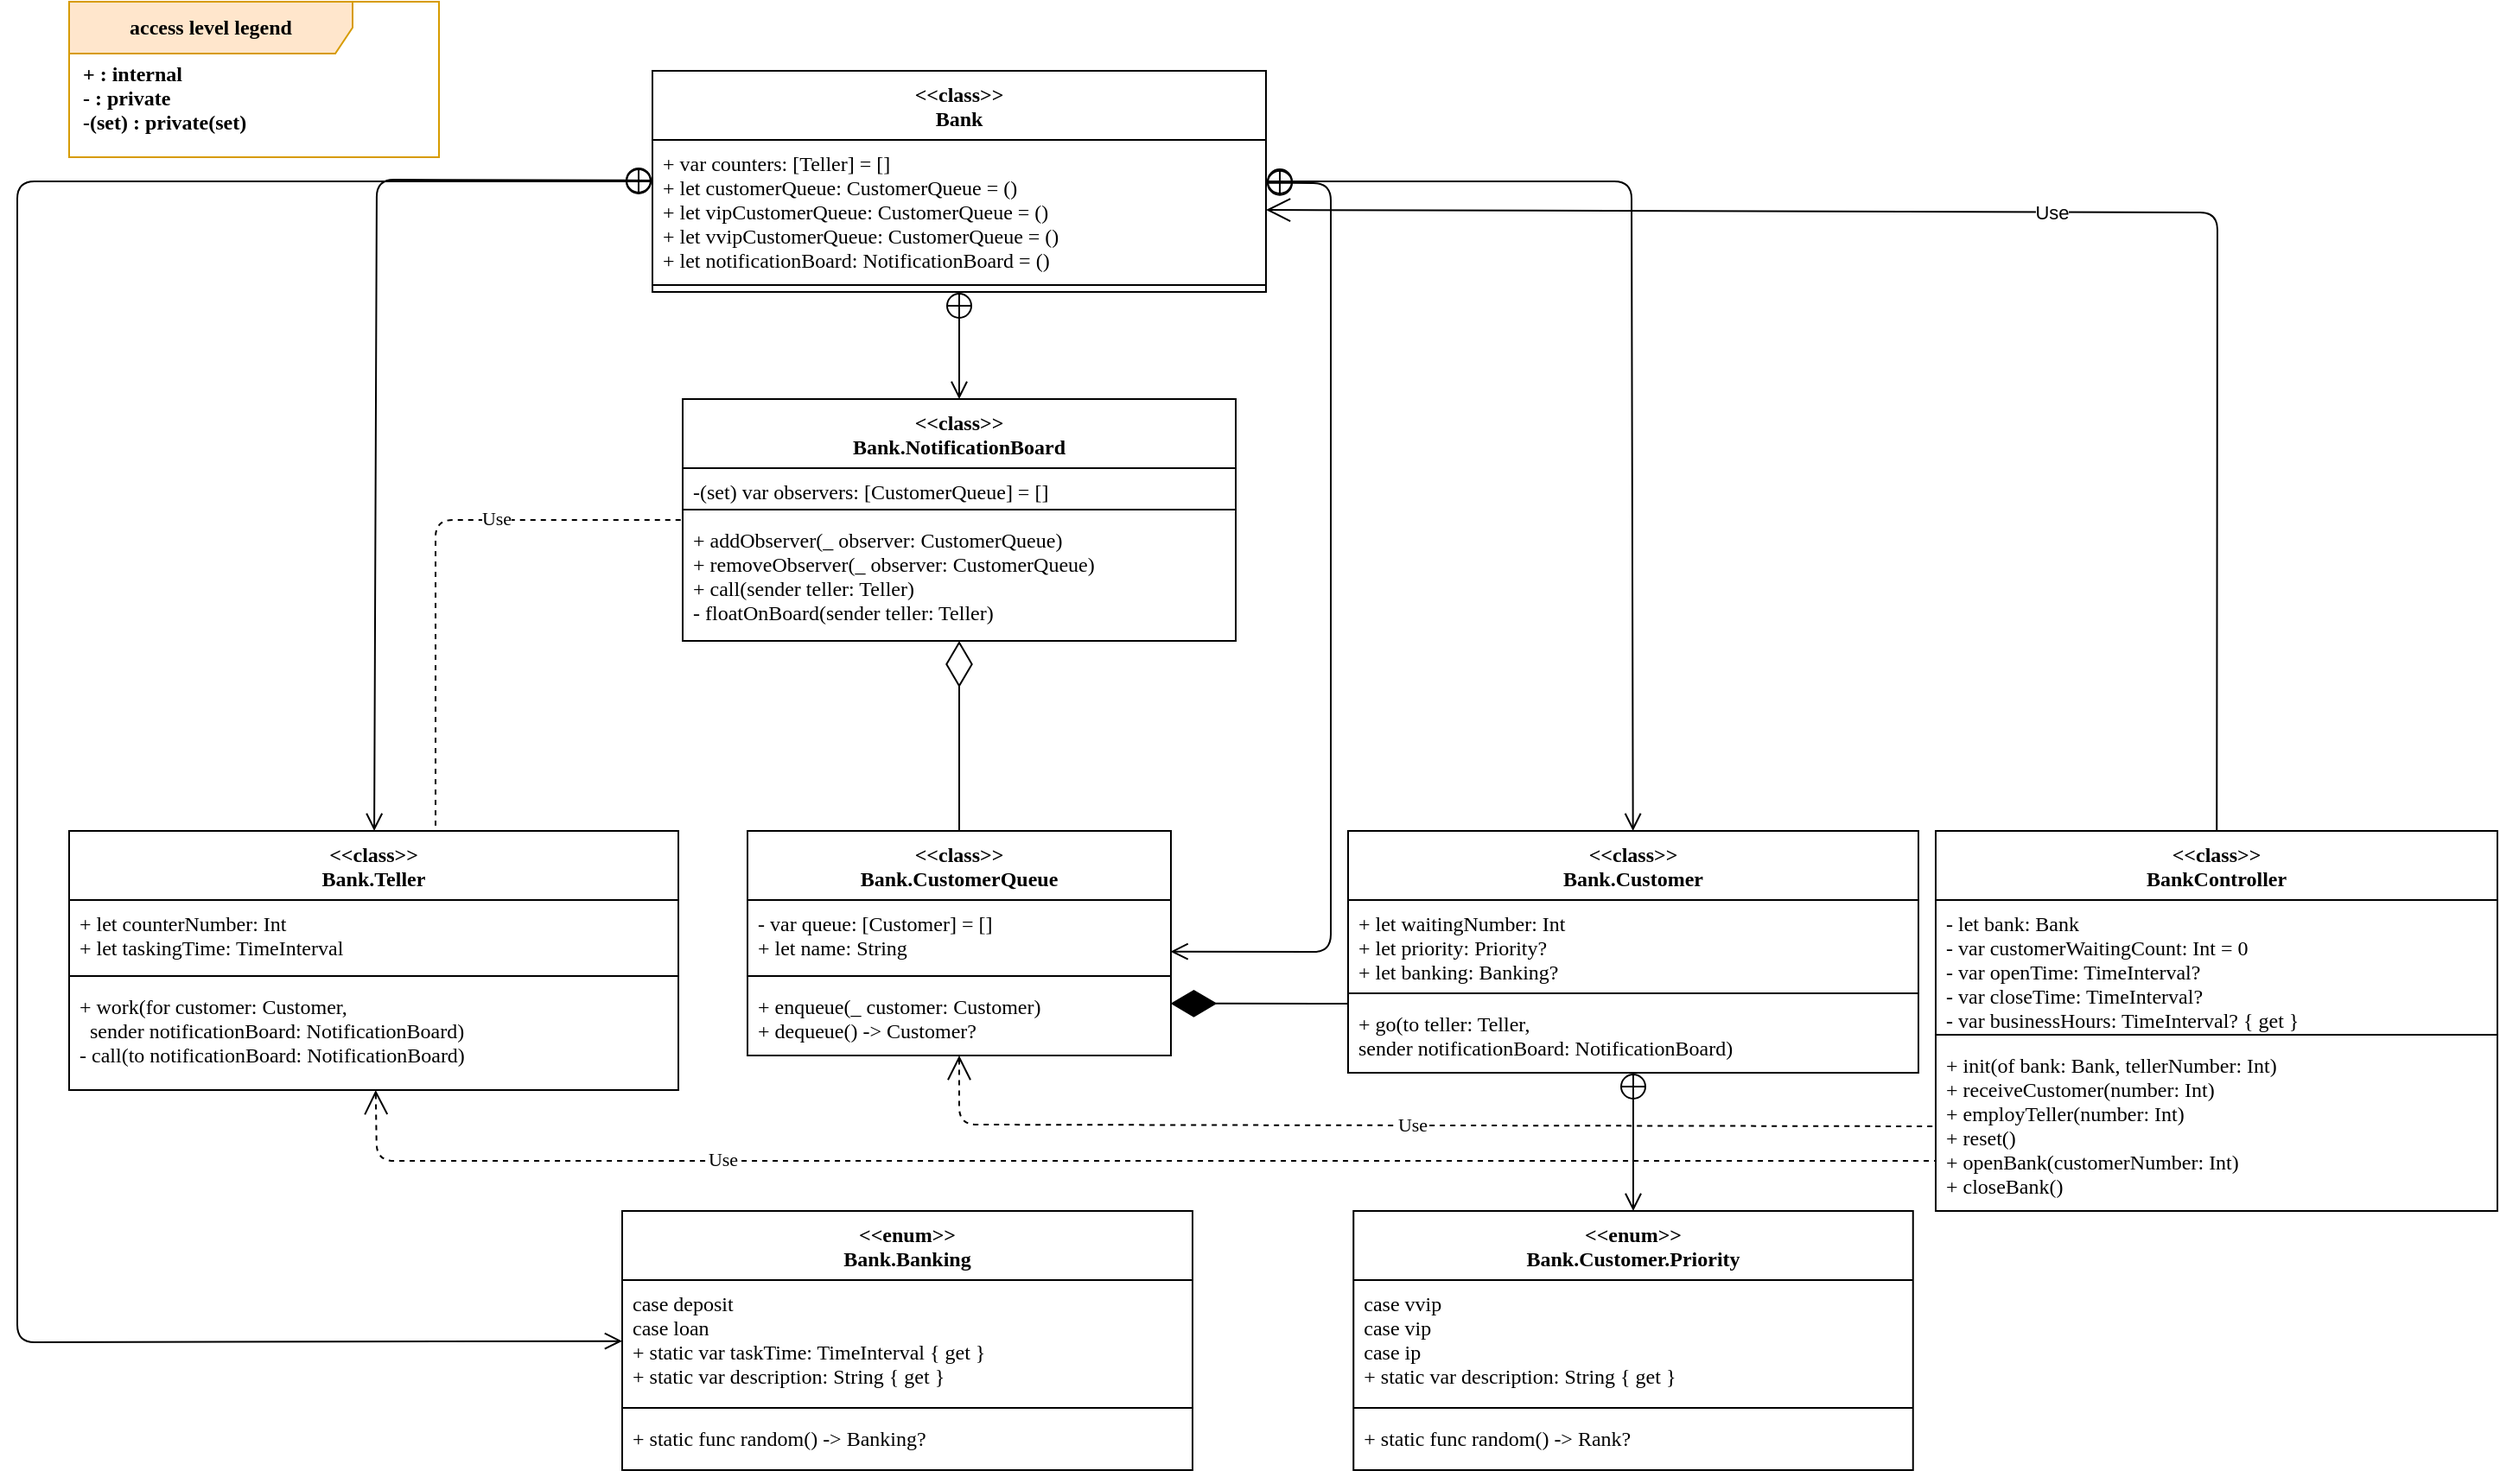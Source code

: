 <mxfile version="14.5.1" type="device" pages="3"><diagram id="3TfMH3usiZI9vkztyWkV" name="type class diagram"><mxGraphModel dx="851" dy="801" grid="1" gridSize="10" guides="1" tooltips="1" connect="1" arrows="1" fold="1" page="1" pageScale="1" pageWidth="827" pageHeight="1169" math="0" shadow="0"><root><mxCell id="0"/><mxCell id="1" parent="0"/><mxCell id="OmRTu0MvpoHDf4Z_9Qf5-10" value="Use" style="startArrow=open;startSize=12;endArrow=close;dashed=1;html=1;fontFamily=Roboto Mono;fontSource=https%3A%2F%2Ffonts.googleapis.com%2Fcss%3Ffamily%3DRoboto%2BMono;entryX=0;entryY=0.5;entryDx=0;entryDy=0;" parent="1" source="p-yTH29wIPSxUJpTHsv2-10" target="p-yTH29wIPSxUJpTHsv2-27" edge="1"><mxGeometry width="160" relative="1" as="geometry"><mxPoint x="1000" y="860" as="sourcePoint"/><mxPoint x="1260" y="790" as="targetPoint"/><Array as="points"><mxPoint x="735" y="790"/></Array></mxGeometry></mxCell><mxCell id="p-yTH29wIPSxUJpTHsv2-1" value="&lt;&lt;class&gt;&gt;&#10;Bank" style="swimlane;fontStyle=1;align=center;verticalAlign=top;childLayout=stackLayout;horizontal=1;startSize=40;horizontalStack=0;resizeParent=1;resizeParentMax=0;resizeLast=0;collapsible=1;marginBottom=0;fontFamily=Roboto Mono;fontSource=https%3A%2F%2Ffonts.googleapis.com%2Fcss%3Ffamily%3DRoboto%2BMono;" parent="1" vertex="1"><mxGeometry x="557.5" y="180" width="355" height="128" as="geometry"/></mxCell><mxCell id="p-yTH29wIPSxUJpTHsv2-2" value="+ var counters: [Teller] = []&#10;+ let customerQueue: CustomerQueue = ()&#10;+ let vipCustomerQueue: CustomerQueue = ()&#10;+ let vvipCustomerQueue: CustomerQueue = ()&#10;+ let notificationBoard: NotificationBoard = ()&#10;" style="text;strokeColor=none;fillColor=none;align=left;verticalAlign=top;spacingLeft=4;spacingRight=4;overflow=hidden;rotatable=0;points=[[0,0.5],[1,0.5]];portConstraint=eastwest;fontFamily=Roboto Mono;fontSource=https%3A%2F%2Ffonts.googleapis.com%2Fcss%3Ffamily%3DRoboto%2BMono;" parent="p-yTH29wIPSxUJpTHsv2-1" vertex="1"><mxGeometry y="40" width="355" height="80" as="geometry"/></mxCell><mxCell id="p-yTH29wIPSxUJpTHsv2-3" value="" style="line;strokeWidth=1;fillColor=none;align=left;verticalAlign=middle;spacingTop=-1;spacingLeft=3;spacingRight=3;rotatable=0;labelPosition=right;points=[];portConstraint=eastwest;fontFamily=Roboto Mono;fontSource=https%3A%2F%2Ffonts.googleapis.com%2Fcss%3Ffamily%3DRoboto%2BMono;" parent="p-yTH29wIPSxUJpTHsv2-1" vertex="1"><mxGeometry y="120" width="355" height="8" as="geometry"/></mxCell><mxCell id="p-yTH29wIPSxUJpTHsv2-5" value="&lt;&lt;class&gt;&gt;&#10;Bank.Teller" style="swimlane;fontStyle=1;align=center;verticalAlign=top;childLayout=stackLayout;horizontal=1;startSize=40;horizontalStack=0;resizeParent=1;resizeParentMax=0;resizeLast=0;collapsible=1;marginBottom=0;fontFamily=Roboto Mono;fontSource=https%3A%2F%2Ffonts.googleapis.com%2Fcss%3Ffamily%3DRoboto%2BMono;" parent="1" vertex="1"><mxGeometry x="220" y="620" width="352.5" height="150" as="geometry"/></mxCell><mxCell id="p-yTH29wIPSxUJpTHsv2-6" value="+ let counterNumber: Int&#10;+ let taskingTime: TimeInterval" style="text;strokeColor=none;fillColor=none;align=left;verticalAlign=top;spacingLeft=4;spacingRight=4;overflow=hidden;rotatable=0;points=[[0,0.5],[1,0.5]];portConstraint=eastwest;fontFamily=Roboto Mono;fontSource=https%3A%2F%2Ffonts.googleapis.com%2Fcss%3Ffamily%3DRoboto%2BMono;" parent="p-yTH29wIPSxUJpTHsv2-5" vertex="1"><mxGeometry y="40" width="352.5" height="40" as="geometry"/></mxCell><mxCell id="p-yTH29wIPSxUJpTHsv2-7" value="" style="line;strokeWidth=1;fillColor=none;align=left;verticalAlign=middle;spacingTop=-1;spacingLeft=3;spacingRight=3;rotatable=0;labelPosition=right;points=[];portConstraint=eastwest;fontFamily=Roboto Mono;fontSource=https%3A%2F%2Ffonts.googleapis.com%2Fcss%3Ffamily%3DRoboto%2BMono;" parent="p-yTH29wIPSxUJpTHsv2-5" vertex="1"><mxGeometry y="80" width="352.5" height="8" as="geometry"/></mxCell><mxCell id="p-yTH29wIPSxUJpTHsv2-8" value="+ work(for customer: Customer,&#10;  sender notificationBoard: NotificationBoard)&#10;- call(to notificationBoard: NotificationBoard) &#10;" style="text;strokeColor=none;fillColor=none;align=left;verticalAlign=top;spacingLeft=4;spacingRight=4;overflow=hidden;rotatable=0;points=[[0,0.5],[1,0.5]];portConstraint=eastwest;fontFamily=Roboto Mono;fontSource=https%3A%2F%2Ffonts.googleapis.com%2Fcss%3Ffamily%3DRoboto%2BMono;" parent="p-yTH29wIPSxUJpTHsv2-5" vertex="1"><mxGeometry y="88" width="352.5" height="62" as="geometry"/></mxCell><mxCell id="p-yTH29wIPSxUJpTHsv2-10" value="&lt;&lt;class&gt;&gt;&#10;Bank.CustomerQueue" style="swimlane;fontStyle=1;align=center;verticalAlign=top;childLayout=stackLayout;horizontal=1;startSize=40;horizontalStack=0;resizeParent=1;resizeParentMax=0;resizeLast=0;collapsible=1;marginBottom=0;fontFamily=Roboto Mono;fontSource=https%3A%2F%2Ffonts.googleapis.com%2Fcss%3Ffamily%3DRoboto%2BMono;" parent="1" vertex="1"><mxGeometry x="612.5" y="620" width="245" height="130" as="geometry"/></mxCell><mxCell id="p-yTH29wIPSxUJpTHsv2-11" value="- var queue: [Customer] = []&#10;+ let name: String" style="text;strokeColor=none;fillColor=none;align=left;verticalAlign=top;spacingLeft=4;spacingRight=4;overflow=hidden;rotatable=0;points=[[0,0.5],[1,0.5]];portConstraint=eastwest;fontFamily=Roboto Mono;fontSource=https%3A%2F%2Ffonts.googleapis.com%2Fcss%3Ffamily%3DRoboto%2BMono;" parent="p-yTH29wIPSxUJpTHsv2-10" vertex="1"><mxGeometry y="40" width="245" height="40" as="geometry"/></mxCell><mxCell id="p-yTH29wIPSxUJpTHsv2-12" value="" style="line;strokeWidth=1;fillColor=none;align=left;verticalAlign=middle;spacingTop=-1;spacingLeft=3;spacingRight=3;rotatable=0;labelPosition=right;points=[];portConstraint=eastwest;fontFamily=Roboto Mono;fontSource=https%3A%2F%2Ffonts.googleapis.com%2Fcss%3Ffamily%3DRoboto%2BMono;" parent="p-yTH29wIPSxUJpTHsv2-10" vertex="1"><mxGeometry y="80" width="245" height="8" as="geometry"/></mxCell><mxCell id="p-yTH29wIPSxUJpTHsv2-13" value="+ enqueue(_ customer: Customer)&#10;+ dequeue() -&gt; Customer?" style="text;strokeColor=none;fillColor=none;align=left;verticalAlign=top;spacingLeft=4;spacingRight=4;overflow=hidden;rotatable=0;points=[[0,0.5],[1,0.5]];portConstraint=eastwest;fontFamily=Roboto Mono;fontSource=https%3A%2F%2Ffonts.googleapis.com%2Fcss%3Ffamily%3DRoboto%2BMono;" parent="p-yTH29wIPSxUJpTHsv2-10" vertex="1"><mxGeometry y="88" width="245" height="42" as="geometry"/></mxCell><mxCell id="p-yTH29wIPSxUJpTHsv2-15" value="&lt;&lt;class&gt;&gt;&#10;Bank.Customer" style="swimlane;fontStyle=1;align=center;verticalAlign=top;childLayout=stackLayout;horizontal=1;startSize=40;horizontalStack=0;resizeParent=1;resizeParentMax=0;resizeLast=0;collapsible=1;marginBottom=0;fontFamily=Roboto Mono;fontSource=https%3A%2F%2Ffonts.googleapis.com%2Fcss%3Ffamily%3DRoboto%2BMono;" parent="1" vertex="1"><mxGeometry x="960" y="620" width="330" height="140" as="geometry"/></mxCell><mxCell id="p-yTH29wIPSxUJpTHsv2-16" value="+ let waitingNumber: Int&#10;+ let priority: Priority?&#10;+ let banking: Banking?" style="text;strokeColor=none;fillColor=none;align=left;verticalAlign=top;spacingLeft=4;spacingRight=4;overflow=hidden;rotatable=0;points=[[0,0.5],[1,0.5]];portConstraint=eastwest;fontFamily=Roboto Mono;fontSource=https%3A%2F%2Ffonts.googleapis.com%2Fcss%3Ffamily%3DRoboto%2BMono;" parent="p-yTH29wIPSxUJpTHsv2-15" vertex="1"><mxGeometry y="40" width="330" height="50" as="geometry"/></mxCell><mxCell id="p-yTH29wIPSxUJpTHsv2-17" value="" style="line;strokeWidth=1;fillColor=none;align=left;verticalAlign=middle;spacingTop=-1;spacingLeft=3;spacingRight=3;rotatable=0;labelPosition=right;points=[];portConstraint=eastwest;fontFamily=Roboto Mono;fontSource=https%3A%2F%2Ffonts.googleapis.com%2Fcss%3Ffamily%3DRoboto%2BMono;" parent="p-yTH29wIPSxUJpTHsv2-15" vertex="1"><mxGeometry y="90" width="330" height="8" as="geometry"/></mxCell><mxCell id="p-yTH29wIPSxUJpTHsv2-18" value="+ go(to teller: Teller,&#10;sender notificationBoard: NotificationBoard)" style="text;strokeColor=none;fillColor=none;align=left;verticalAlign=top;spacingLeft=4;spacingRight=4;overflow=hidden;rotatable=0;points=[[0,0.5],[1,0.5]];portConstraint=eastwest;fontFamily=Roboto Mono;fontSource=https%3A%2F%2Ffonts.googleapis.com%2Fcss%3Ffamily%3DRoboto%2BMono;" parent="p-yTH29wIPSxUJpTHsv2-15" vertex="1"><mxGeometry y="98" width="330" height="42" as="geometry"/></mxCell><mxCell id="p-yTH29wIPSxUJpTHsv2-28" value="&lt;&lt;class&gt;&gt;&#10;Bank.NotificationBoard" style="swimlane;fontStyle=1;align=center;verticalAlign=top;childLayout=stackLayout;horizontal=1;startSize=40;horizontalStack=0;resizeParent=1;resizeParentMax=0;resizeLast=0;collapsible=1;marginBottom=0;fontFamily=Roboto Mono;fontSource=https%3A%2F%2Ffonts.googleapis.com%2Fcss%3Ffamily%3DRoboto%2BMono;" parent="1" vertex="1"><mxGeometry x="575" y="370" width="320" height="140" as="geometry"/></mxCell><mxCell id="p-yTH29wIPSxUJpTHsv2-29" value="-(set) var observers: [CustomerQueue] = []&#10;" style="text;strokeColor=none;fillColor=none;align=left;verticalAlign=top;spacingLeft=4;spacingRight=4;overflow=hidden;rotatable=0;points=[[0,0.5],[1,0.5]];portConstraint=eastwest;fontFamily=Roboto Mono;fontSource=https%3A%2F%2Ffonts.googleapis.com%2Fcss%3Ffamily%3DRoboto%2BMono;" parent="p-yTH29wIPSxUJpTHsv2-28" vertex="1"><mxGeometry y="40" width="320" height="20" as="geometry"/></mxCell><mxCell id="p-yTH29wIPSxUJpTHsv2-30" value="" style="line;strokeWidth=1;fillColor=none;align=left;verticalAlign=middle;spacingTop=-1;spacingLeft=3;spacingRight=3;rotatable=0;labelPosition=right;points=[];portConstraint=eastwest;fontFamily=Roboto Mono;fontSource=https%3A%2F%2Ffonts.googleapis.com%2Fcss%3Ffamily%3DRoboto%2BMono;" parent="p-yTH29wIPSxUJpTHsv2-28" vertex="1"><mxGeometry y="60" width="320" height="8" as="geometry"/></mxCell><mxCell id="OmRTu0MvpoHDf4Z_9Qf5-19" value="+ addObserver(_ observer: CustomerQueue)&#10;+ removeObserver(_ observer: CustomerQueue)&#10;+ call(sender teller: Teller)&#10;- floatOnBoard(sender teller: Teller)" style="text;strokeColor=none;fillColor=none;align=left;verticalAlign=top;spacingLeft=4;spacingRight=4;overflow=hidden;rotatable=0;points=[[0,0.5],[1,0.5]];portConstraint=eastwest;fontFamily=Roboto Mono;fontSource=https%3A%2F%2Ffonts.googleapis.com%2Fcss%3Ffamily%3DRoboto%2BMono;" parent="p-yTH29wIPSxUJpTHsv2-28" vertex="1"><mxGeometry y="68" width="320" height="72" as="geometry"/></mxCell><mxCell id="p-yTH29wIPSxUJpTHsv2-42" value="Use" style="endArrow=close;endSize=12;dashed=1;html=1;startArrow=close;startSize=12;fontFamily=Roboto Mono;fontSource=https%3A%2F%2Ffonts.googleapis.com%2Fcss%3Ffamily%3DRoboto%2BMono;" parent="1" target="p-yTH29wIPSxUJpTHsv2-28" edge="1"><mxGeometry x="0.325" y="1" width="160" relative="1" as="geometry"><mxPoint x="432" y="617" as="sourcePoint"/><mxPoint x="450" y="322.5" as="targetPoint"/><Array as="points"><mxPoint x="432" y="440"/></Array><mxPoint as="offset"/></mxGeometry></mxCell><mxCell id="OmRTu0MvpoHDf4Z_9Qf5-4" value="" style="startArrow=open;endArrow=circlePlus;endFill=0;startFill=0;startSize=8;html=1;fontFamily=Roboto Mono;fontSource=https%3A%2F%2Ffonts.googleapis.com%2Fcss%3Ffamily%3DRoboto%2BMono;" parent="1" source="p-yTH29wIPSxUJpTHsv2-5" target="p-yTH29wIPSxUJpTHsv2-1" edge="1"><mxGeometry width="160" relative="1" as="geometry"><mxPoint x="330" y="510" as="sourcePoint"/><mxPoint x="490" y="510" as="targetPoint"/><Array as="points"><mxPoint x="398" y="243"/></Array></mxGeometry></mxCell><mxCell id="OmRTu0MvpoHDf4Z_9Qf5-5" value="" style="startArrow=open;endArrow=circlePlus;endFill=0;startFill=0;startSize=8;html=1;fontFamily=Roboto Mono;fontSource=https%3A%2F%2Ffonts.googleapis.com%2Fcss%3Ffamily%3DRoboto%2BMono;" parent="1" source="p-yTH29wIPSxUJpTHsv2-28" target="p-yTH29wIPSxUJpTHsv2-1" edge="1"><mxGeometry width="160" relative="1" as="geometry"><mxPoint x="425.0" y="547.4" as="sourcePoint"/><mxPoint x="704.229" y="294" as="targetPoint"/></mxGeometry></mxCell><mxCell id="OmRTu0MvpoHDf4Z_9Qf5-6" value="" style="startArrow=open;endArrow=circlePlus;endFill=0;startFill=0;startSize=8;html=1;exitX=0.999;exitY=0.746;exitDx=0;exitDy=0;exitPerimeter=0;fontFamily=Roboto Mono;fontSource=https%3A%2F%2Ffonts.googleapis.com%2Fcss%3Ffamily%3DRoboto%2BMono;" parent="1" source="p-yTH29wIPSxUJpTHsv2-11" target="p-yTH29wIPSxUJpTHsv2-1" edge="1"><mxGeometry width="160" relative="1" as="geometry"><mxPoint x="880" y="690" as="sourcePoint"/><mxPoint x="730.611" y="294" as="targetPoint"/><Array as="points"><mxPoint x="950" y="690"/><mxPoint x="950" y="245"/></Array></mxGeometry></mxCell><mxCell id="OmRTu0MvpoHDf4Z_9Qf5-7" value="" style="startArrow=open;endArrow=circlePlus;endFill=0;startFill=0;startSize=8;html=1;fontFamily=Roboto Mono;fontSource=https%3A%2F%2Ffonts.googleapis.com%2Fcss%3Ffamily%3DRoboto%2BMono;" parent="1" source="p-yTH29wIPSxUJpTHsv2-15" target="p-yTH29wIPSxUJpTHsv2-1" edge="1"><mxGeometry width="160" relative="1" as="geometry"><mxPoint x="853.507" y="480" as="sourcePoint"/><mxPoint x="763.003" y="294" as="targetPoint"/><Array as="points"><mxPoint x="1124" y="244"/></Array></mxGeometry></mxCell><mxCell id="p-yTH29wIPSxUJpTHsv2-24" value="&lt;&lt;class&gt;&gt;&#10;BankController" style="swimlane;fontStyle=1;align=center;verticalAlign=top;childLayout=stackLayout;horizontal=1;startSize=40;horizontalStack=0;resizeParent=1;resizeParentMax=0;resizeLast=0;collapsible=1;marginBottom=0;fontFamily=Roboto Mono;fontSource=https%3A%2F%2Ffonts.googleapis.com%2Fcss%3Ffamily%3DRoboto%2BMono;" parent="1" vertex="1"><mxGeometry x="1300" y="620" width="325" height="220" as="geometry"/></mxCell><mxCell id="p-yTH29wIPSxUJpTHsv2-25" value="- let bank: Bank&#10;- var customerWaitingCount: Int = 0&#10;- var openTime: TimeInterval?&#10;- var closeTime: TimeInterval?&#10;- var businessHours: TimeInterval? { get }&#10;" style="text;strokeColor=none;fillColor=none;align=left;verticalAlign=top;spacingLeft=4;spacingRight=4;overflow=hidden;rotatable=0;points=[[0,0.5],[1,0.5]];portConstraint=eastwest;fontFamily=Roboto Mono;fontSource=https%3A%2F%2Ffonts.googleapis.com%2Fcss%3Ffamily%3DRoboto%2BMono;" parent="p-yTH29wIPSxUJpTHsv2-24" vertex="1"><mxGeometry y="40" width="325" height="74" as="geometry"/></mxCell><mxCell id="p-yTH29wIPSxUJpTHsv2-26" value="" style="line;strokeWidth=1;fillColor=none;align=left;verticalAlign=middle;spacingTop=-1;spacingLeft=3;spacingRight=3;rotatable=0;labelPosition=right;points=[];portConstraint=eastwest;fontFamily=Roboto Mono;fontSource=https%3A%2F%2Ffonts.googleapis.com%2Fcss%3Ffamily%3DRoboto%2BMono;" parent="p-yTH29wIPSxUJpTHsv2-24" vertex="1"><mxGeometry y="114" width="325" height="8" as="geometry"/></mxCell><mxCell id="p-yTH29wIPSxUJpTHsv2-27" value="+ init(of bank: Bank, tellerNumber: Int)&#10;+ receiveCustomer(number: Int)&#10;+ employTeller(number: Int)&#10;+ reset()&#10;+ openBank(customerNumber: Int)&#10;+ closeBank()&#10;" style="text;strokeColor=none;fillColor=none;align=left;verticalAlign=top;spacingLeft=4;spacingRight=4;overflow=hidden;rotatable=0;points=[[0,0.5],[1,0.5]];portConstraint=eastwest;fontStyle=0;fontFamily=Roboto Mono;fontSource=https%3A%2F%2Ffonts.googleapis.com%2Fcss%3Ffamily%3DRoboto%2BMono;" parent="p-yTH29wIPSxUJpTHsv2-24" vertex="1"><mxGeometry y="122" width="325" height="98" as="geometry"/></mxCell><mxCell id="OmRTu0MvpoHDf4Z_9Qf5-11" value="Use" style="startArrow=open;startSize=12;endArrow=close;dashed=1;html=1;fontFamily=Roboto Mono;fontSource=https%3A%2F%2Ffonts.googleapis.com%2Fcss%3Ffamily%3DRoboto%2BMono;entryX=0.001;entryY=0.704;entryDx=0;entryDy=0;entryPerimeter=0;" parent="1" source="p-yTH29wIPSxUJpTHsv2-5" target="p-yTH29wIPSxUJpTHsv2-27" edge="1"><mxGeometry x="-0.489" y="1" width="160" relative="1" as="geometry"><mxPoint x="400" y="770" as="sourcePoint"/><mxPoint x="1290" y="820" as="targetPoint"/><Array as="points"><mxPoint x="398" y="811"/></Array><mxPoint as="offset"/></mxGeometry></mxCell><mxCell id="ERcfy8swcf0adkbSOI4I-1" value="Use" style="startArrow=open;startSize=12;endArrow=close;html=1;" parent="1" source="p-yTH29wIPSxUJpTHsv2-2" target="p-yTH29wIPSxUJpTHsv2-24" edge="1"><mxGeometry width="160" relative="1" as="geometry"><mxPoint x="900" y="220" as="sourcePoint"/><mxPoint x="1565.004" y="370.002" as="targetPoint"/><Array as="points"><mxPoint x="1463" y="262"/></Array></mxGeometry></mxCell><mxCell id="uvqJYuXSsdlXKXq0SHDq-2" value="" style="endArrow=diamondThin;endFill=1;endSize=24;html=1;entryX=0.999;entryY=0.283;entryDx=0;entryDy=0;entryPerimeter=0;fontFamily=Roboto Mono;fontSource=https%3A%2F%2Ffonts.googleapis.com%2Fcss%3Ffamily%3DRoboto%2BMono;exitX=0;exitY=0.048;exitDx=0;exitDy=0;exitPerimeter=0;" parent="1" source="p-yTH29wIPSxUJpTHsv2-18" target="p-yTH29wIPSxUJpTHsv2-13" edge="1"><mxGeometry width="160" relative="1" as="geometry"><mxPoint x="920" y="750" as="sourcePoint"/><mxPoint x="880" y="740" as="targetPoint"/></mxGeometry></mxCell><mxCell id="uvqJYuXSsdlXKXq0SHDq-5" value="" style="endArrow=diamondThin;endFill=0;endSize=24;html=1;fontFamily=Roboto Mono;fontSource=https%3A%2F%2Ffonts.googleapis.com%2Fcss%3Ffamily%3DRoboto%2BMono;" parent="1" source="p-yTH29wIPSxUJpTHsv2-10" target="OmRTu0MvpoHDf4Z_9Qf5-19" edge="1"><mxGeometry width="160" relative="1" as="geometry"><mxPoint x="590" y="540" as="sourcePoint"/><mxPoint x="760" y="540" as="targetPoint"/></mxGeometry></mxCell><mxCell id="FngDQKm5yOW0KZ5X2gDJ-2" value="" style="group" parent="1" vertex="1" connectable="0"><mxGeometry x="220" y="140" width="214" height="90" as="geometry"/></mxCell><mxCell id="c3hsNl-jDLoEBn1Etr7G-1" value="&lt;b&gt;access level legend&lt;/b&gt;" style="shape=umlFrame;whiteSpace=wrap;html=1;width=164;height=30;fillColor=#ffe6cc;strokeColor=#d79b00;fontFamily=Roboto Mono;fontSource=https%3A%2F%2Ffonts.googleapis.com%2Fcss%3Ffamily%3DRoboto%2BMono;" parent="FngDQKm5yOW0KZ5X2gDJ-2" vertex="1"><mxGeometry width="214" height="90" as="geometry"/></mxCell><mxCell id="c3hsNl-jDLoEBn1Etr7G-2" value="+ : internal&#10;- : private&#10;-(set) : private(set)&#10;" style="text;strokeColor=none;fillColor=none;align=left;verticalAlign=top;spacingLeft=4;spacingRight=4;overflow=hidden;rotatable=0;points=[[0,0.5],[1,0.5]];portConstraint=eastwest;fontStyle=1;fontFamily=Roboto Mono;fontSource=https%3A%2F%2Ffonts.googleapis.com%2Fcss%3Ffamily%3DRoboto%2BMono;spacing=0;fontSize=12;labelBackgroundColor=none;" parent="FngDQKm5yOW0KZ5X2gDJ-2" vertex="1"><mxGeometry x="4" y="30" width="210" height="60" as="geometry"/></mxCell><mxCell id="sfHHVREfiMMy-W6gCqAc-2" value="&lt;&lt;enum&gt;&gt;&#10;Bank.Customer.Priority" style="swimlane;fontStyle=1;align=center;verticalAlign=top;childLayout=stackLayout;horizontal=1;startSize=40;horizontalStack=0;resizeParent=1;resizeParentMax=0;resizeLast=0;collapsible=1;marginBottom=0;fontFamily=Roboto Mono;fontSource=https%3A%2F%2Ffonts.googleapis.com%2Fcss%3Ffamily%3DRoboto%2BMono;" vertex="1" parent="1"><mxGeometry x="963.13" y="840" width="323.75" height="150" as="geometry"/></mxCell><mxCell id="sfHHVREfiMMy-W6gCqAc-3" value="case vvip&#10;case vip&#10;case ip &#10;+ static var description: String { get }" style="text;strokeColor=none;fillColor=none;align=left;verticalAlign=top;spacingLeft=4;spacingRight=4;overflow=hidden;rotatable=0;points=[[0,0.5],[1,0.5]];portConstraint=eastwest;fontFamily=Roboto Mono;fontSource=https%3A%2F%2Ffonts.googleapis.com%2Fcss%3Ffamily%3DRoboto%2BMono;" vertex="1" parent="sfHHVREfiMMy-W6gCqAc-2"><mxGeometry y="40" width="323.75" height="70" as="geometry"/></mxCell><mxCell id="sfHHVREfiMMy-W6gCqAc-4" value="" style="line;strokeWidth=1;fillColor=none;align=left;verticalAlign=middle;spacingTop=-1;spacingLeft=3;spacingRight=3;rotatable=0;labelPosition=right;points=[];portConstraint=eastwest;fontFamily=Roboto Mono;fontSource=https%3A%2F%2Ffonts.googleapis.com%2Fcss%3Ffamily%3DRoboto%2BMono;" vertex="1" parent="sfHHVREfiMMy-W6gCqAc-2"><mxGeometry y="110" width="323.75" height="8" as="geometry"/></mxCell><mxCell id="sfHHVREfiMMy-W6gCqAc-5" value="+ static func random() -&gt; Rank?" style="text;strokeColor=none;fillColor=none;align=left;verticalAlign=top;spacingLeft=4;spacingRight=4;overflow=hidden;rotatable=0;points=[[0,0.5],[1,0.5]];portConstraint=eastwest;fontFamily=Roboto Mono;fontSource=https%3A%2F%2Ffonts.googleapis.com%2Fcss%3Ffamily%3DRoboto%2BMono;" vertex="1" parent="sfHHVREfiMMy-W6gCqAc-2"><mxGeometry y="118" width="323.75" height="32" as="geometry"/></mxCell><mxCell id="sfHHVREfiMMy-W6gCqAc-6" value="&lt;&lt;enum&gt;&gt;&#10;Bank.Banking" style="swimlane;fontStyle=1;align=center;verticalAlign=top;childLayout=stackLayout;horizontal=1;startSize=40;horizontalStack=0;resizeParent=1;resizeParentMax=0;resizeLast=0;collapsible=1;marginBottom=0;fontFamily=Roboto Mono;fontSource=https%3A%2F%2Ffonts.googleapis.com%2Fcss%3Ffamily%3DRoboto%2BMono;" vertex="1" parent="1"><mxGeometry x="540" y="840" width="330" height="150" as="geometry"/></mxCell><mxCell id="sfHHVREfiMMy-W6gCqAc-7" value="case deposit&#10;case loan&#10;+ static var taskTime: TimeInterval { get }&#10;+ static var description: String { get }" style="text;strokeColor=none;fillColor=none;align=left;verticalAlign=top;spacingLeft=4;spacingRight=4;overflow=hidden;rotatable=0;points=[[0,0.5],[1,0.5]];portConstraint=eastwest;fontFamily=Roboto Mono;fontSource=https%3A%2F%2Ffonts.googleapis.com%2Fcss%3Ffamily%3DRoboto%2BMono;" vertex="1" parent="sfHHVREfiMMy-W6gCqAc-6"><mxGeometry y="40" width="330" height="70" as="geometry"/></mxCell><mxCell id="sfHHVREfiMMy-W6gCqAc-8" value="" style="line;strokeWidth=1;fillColor=none;align=left;verticalAlign=middle;spacingTop=-1;spacingLeft=3;spacingRight=3;rotatable=0;labelPosition=right;points=[];portConstraint=eastwest;fontFamily=Roboto Mono;fontSource=https%3A%2F%2Ffonts.googleapis.com%2Fcss%3Ffamily%3DRoboto%2BMono;" vertex="1" parent="sfHHVREfiMMy-W6gCqAc-6"><mxGeometry y="110" width="330" height="8" as="geometry"/></mxCell><mxCell id="sfHHVREfiMMy-W6gCqAc-9" value="+ static func random() -&gt; Banking?" style="text;strokeColor=none;fillColor=none;align=left;verticalAlign=top;spacingLeft=4;spacingRight=4;overflow=hidden;rotatable=0;points=[[0,0.5],[1,0.5]];portConstraint=eastwest;fontFamily=Roboto Mono;fontSource=https%3A%2F%2Ffonts.googleapis.com%2Fcss%3Ffamily%3DRoboto%2BMono;" vertex="1" parent="sfHHVREfiMMy-W6gCqAc-6"><mxGeometry y="118" width="330" height="32" as="geometry"/></mxCell><mxCell id="sfHHVREfiMMy-W6gCqAc-10" value="" style="endArrow=open;startArrow=circlePlus;endFill=0;startFill=0;endSize=8;html=1;" edge="1" parent="1" source="p-yTH29wIPSxUJpTHsv2-15" target="sfHHVREfiMMy-W6gCqAc-2"><mxGeometry width="160" relative="1" as="geometry"><mxPoint x="1120" y="600" as="sourcePoint"/><mxPoint x="1240" y="840" as="targetPoint"/></mxGeometry></mxCell><mxCell id="sfHHVREfiMMy-W6gCqAc-11" value="" style="endArrow=open;startArrow=circlePlus;endFill=0;startFill=0;endSize=8;html=1;" edge="1" parent="1" source="p-yTH29wIPSxUJpTHsv2-1" target="sfHHVREfiMMy-W6gCqAc-6"><mxGeometry width="160" relative="1" as="geometry"><mxPoint x="190" y="900" as="sourcePoint"/><mxPoint x="1267.5" y="370" as="targetPoint"/><Array as="points"><mxPoint x="190" y="244"/><mxPoint x="190" y="916"/></Array></mxGeometry></mxCell></root></mxGraphModel></diagram><diagram id="EicJYabDGU1vbNBEoLYR" name="console class diagram"><mxGraphModel dx="1021" dy="961" grid="1" gridSize="10" guides="1" tooltips="1" connect="1" arrows="1" fold="1" page="1" pageScale="1" pageWidth="827" pageHeight="1169" math="0" shadow="0"><root><mxCell id="BN-URF9pYgbawxp2WC-n-0"/><mxCell id="BN-URF9pYgbawxp2WC-n-1" parent="BN-URF9pYgbawxp2WC-n-0"/><mxCell id="n9JMzXhwcocr7P1-naNf-0" value="&lt;p style=&quot;margin: 0px ; margin-top: 4px ; text-align: center&quot;&gt;&lt;i&gt;&amp;lt;&amp;lt;struct&amp;gt;&amp;gt;&lt;/i&gt;&lt;br&gt;&lt;b&gt;ConsoleController&lt;/b&gt;&lt;/p&gt;&lt;hr size=&quot;1&quot;&gt;&lt;p style=&quot;margin: 0px ; margin-left: 4px&quot;&gt;&lt;/p&gt;&amp;nbsp;- var randomCustomerNumber: Int { get }&lt;br&gt;&amp;nbsp;- var userInput: UserInput?&lt;br&gt;&lt;hr size=&quot;1&quot;&gt;&lt;p style=&quot;margin: 0px ; margin-left: 4px&quot;&gt;+ mutating start(with bankController: BankController)&lt;/p&gt;&lt;p style=&quot;margin: 0px ; margin-left: 4px&quot;&gt;- mutating classifyUserInput() throws&lt;/p&gt;&lt;p style=&quot;margin: 0px ; margin-left: 4px&quot;&gt;- handleBankManager(by bankController: BankController)&lt;/p&gt;&lt;p style=&quot;margin: 0px ; margin-left: 4px&quot;&gt;&lt;br&gt;&lt;/p&gt;&lt;br&gt;&lt;p style=&quot;margin: 0px ; margin-left: 4px&quot;&gt;&lt;br&gt;&lt;/p&gt;" style="verticalAlign=top;align=left;overflow=fill;fontSize=12;fontFamily=Roboto Mono;html=1;fontSource=https%3A%2F%2Ffonts.googleapis.com%2Fcss%3Ffamily%3DRoboto%2BMono;" parent="BN-URF9pYgbawxp2WC-n-1" vertex="1"><mxGeometry x="204" y="415" width="420" height="135" as="geometry"/></mxCell><mxCell id="mC7Go0F-Qfga6gpJ34C8-0" value="&lt;p style=&quot;margin: 0px ; margin-top: 4px ; text-align: center&quot;&gt;&lt;i&gt;&amp;lt;&amp;lt;enum&amp;gt;&amp;gt;&lt;/i&gt;&lt;br&gt;&lt;b&gt;InputError: Error, CustomStringConvertible&lt;/b&gt;&lt;/p&gt;&lt;hr size=&quot;1&quot;&gt;&lt;p style=&quot;margin: 0px ; margin-left: 4px&quot;&gt;case wrong&lt;/p&gt;&lt;p style=&quot;margin: 0px ; margin-left: 4px&quot;&gt;case empty&lt;/p&gt;&lt;p style=&quot;margin: 0px ; margin-left: 4px&quot;&gt;&lt;br&gt;&lt;/p&gt;&lt;p style=&quot;margin: 0px ; margin-left: 4px&quot;&gt;+ var description: String {}&lt;/p&gt;&lt;p style=&quot;margin: 0px ; margin-left: 4px&quot;&gt;&lt;br&gt;&lt;/p&gt;&lt;p style=&quot;margin: 0px ; margin-left: 4px&quot;&gt;&lt;br&gt;&lt;/p&gt;" style="verticalAlign=top;align=left;overflow=fill;fontSize=12;fontFamily=Roboto Mono;html=1;fontSource=https%3A%2F%2Ffonts.googleapis.com%2Fcss%3Ffamily%3DRoboto%2BMono;" parent="BN-URF9pYgbawxp2WC-n-1" vertex="1"><mxGeometry x="100" y="190" width="350" height="110" as="geometry"/></mxCell><mxCell id="mC7Go0F-Qfga6gpJ34C8-1" value="&lt;p style=&quot;margin: 0px ; margin-top: 4px ; text-align: center&quot;&gt;&lt;i&gt;&amp;lt;&amp;lt;enum&amp;gt;&amp;gt;&lt;/i&gt;&lt;br&gt;&lt;b&gt;UserInput: Int&lt;/b&gt;&lt;/p&gt;&lt;hr size=&quot;1&quot;&gt;&lt;p style=&quot;margin: 0px ; margin-left: 4px&quot;&gt;case openBank&lt;/p&gt;&lt;p style=&quot;margin: 0px ; margin-left: 4px&quot;&gt;case quit&lt;/p&gt;&lt;p style=&quot;margin: 0px ; margin-left: 4px&quot;&gt;&lt;br&gt;&lt;/p&gt;" style="verticalAlign=top;align=left;overflow=fill;fontSize=12;fontFamily=Roboto Mono;html=1;fontSource=https%3A%2F%2Ffonts.googleapis.com%2Fcss%3Ffamily%3DRoboto%2BMono;" parent="BN-URF9pYgbawxp2WC-n-1" vertex="1"><mxGeometry x="480" y="190" width="210" height="110" as="geometry"/></mxCell><mxCell id="-SnpOYuk2w7bVLT6yOxo-0" value="" style="endArrow=open;startArrow=circlePlus;endFill=0;startFill=0;endSize=8;html=1;" parent="BN-URF9pYgbawxp2WC-n-1" source="n9JMzXhwcocr7P1-naNf-0" target="mC7Go0F-Qfga6gpJ34C8-0" edge="1"><mxGeometry width="160" relative="1" as="geometry"><mxPoint x="250" y="470" as="sourcePoint"/><mxPoint x="410" y="470" as="targetPoint"/></mxGeometry></mxCell><mxCell id="-SnpOYuk2w7bVLT6yOxo-1" value="" style="endArrow=open;startArrow=circlePlus;endFill=0;startFill=0;endSize=8;html=1;" parent="BN-URF9pYgbawxp2WC-n-1" source="n9JMzXhwcocr7P1-naNf-0" target="mC7Go0F-Qfga6gpJ34C8-1" edge="1"><mxGeometry width="160" relative="1" as="geometry"><mxPoint x="530.832" y="400" as="sourcePoint"/><mxPoint x="459.998" y="300" as="targetPoint"/></mxGeometry></mxCell><mxCell id="PdNHmYKzyF717_yHY7Tt-0" value="" style="group" parent="BN-URF9pYgbawxp2WC-n-1" vertex="1" connectable="0"><mxGeometry x="100" y="70" width="214" height="90" as="geometry"/></mxCell><mxCell id="PdNHmYKzyF717_yHY7Tt-1" value="&lt;b&gt;access level legend&lt;/b&gt;" style="shape=umlFrame;whiteSpace=wrap;html=1;width=164;height=30;fillColor=#ffe6cc;strokeColor=#d79b00;fontFamily=Roboto Mono;fontSource=https%3A%2F%2Ffonts.googleapis.com%2Fcss%3Ffamily%3DRoboto%2BMono;" parent="PdNHmYKzyF717_yHY7Tt-0" vertex="1"><mxGeometry width="214" height="90" as="geometry"/></mxCell><mxCell id="PdNHmYKzyF717_yHY7Tt-2" value="+ : internal&#10;- : private&#10;-(set) : private(set)&#10;" style="text;strokeColor=none;fillColor=none;align=left;verticalAlign=top;spacingLeft=4;spacingRight=4;overflow=hidden;rotatable=0;points=[[0,0.5],[1,0.5]];portConstraint=eastwest;fontStyle=1;fontFamily=Roboto Mono;fontSource=https%3A%2F%2Ffonts.googleapis.com%2Fcss%3Ffamily%3DRoboto%2BMono;spacing=0;fontSize=12;labelBackgroundColor=none;" parent="PdNHmYKzyF717_yHY7Tt-0" vertex="1"><mxGeometry x="4" y="30" width="210" height="60" as="geometry"/></mxCell></root></mxGraphModel></diagram><diagram id="Wq38guXiYfIZbY0DID16" name="Constant Class Diagram"><mxGraphModel dx="1021" dy="961" grid="1" gridSize="10" guides="1" tooltips="1" connect="1" arrows="1" fold="1" page="1" pageScale="1" pageWidth="827" pageHeight="1169" math="0" shadow="0"><root><mxCell id="8jV2KFMIH2DSYOcxQeMI-0"/><mxCell id="8jV2KFMIH2DSYOcxQeMI-1" parent="8jV2KFMIH2DSYOcxQeMI-0"/><mxCell id="VMxUCN-GtKf94FViF2-4-0" value="&lt;p style=&quot;margin: 0px ; margin-top: 4px ; text-align: center&quot;&gt;&lt;i&gt;&amp;lt;&amp;lt;enum&amp;gt;&amp;gt;&lt;/i&gt;&lt;br&gt;&lt;b&gt;Constants&lt;/b&gt;&lt;/p&gt;&lt;hr size=&quot;1&quot;&gt;&lt;p style=&quot;margin: 0px ; margin-left: 4px&quot;&gt;&lt;br&gt;&lt;/p&gt;&lt;hr size=&quot;1&quot;&gt;&lt;p style=&quot;margin: 0px ; margin-left: 4px&quot;&gt;&lt;br&gt;&lt;/p&gt;" style="verticalAlign=top;align=left;overflow=fill;fontSize=12;fontFamily=Roboto Mono;html=1;fontSource=https%3A%2F%2Ffonts.googleapis.com%2Fcss%3Ffamily%3DRoboto%2BMono;" parent="8jV2KFMIH2DSYOcxQeMI-1" vertex="1"><mxGeometry x="324" y="160" width="130" height="50" as="geometry"/></mxCell><mxCell id="Odn_yTtEk-JV9PT6wgmm-0" value="&lt;p style=&quot;margin: 0px ; margin-top: 4px ; text-align: center&quot;&gt;&lt;i&gt;&amp;lt;&amp;lt;enum&amp;gt;&amp;gt;&lt;/i&gt;&lt;br&gt;&lt;b&gt;Constants.ConsoleController&lt;/b&gt;&lt;/p&gt;&lt;hr size=&quot;1&quot;&gt;&lt;p style=&quot;margin: 0px ; margin-left: 4px&quot;&gt;+ static let menuScript: String = &quot;&quot;&quot;&lt;/p&gt;&lt;p style=&quot;margin: 0px ; margin-left: 4px&quot;&gt;&amp;nbsp; &amp;nbsp; 1 : 은행개점&lt;/p&gt;&lt;p style=&quot;margin: 0px ; margin-left: 4px&quot;&gt;&amp;nbsp; &amp;nbsp; 2 : 종료&lt;/p&gt;&lt;p style=&quot;margin: 0px ; margin-left: 4px&quot;&gt;&amp;nbsp; &amp;nbsp; &quot;&quot;&quot;&lt;br&gt;+ static let customerNumberRange: ClosedRange&amp;lt;Int&amp;gt;&amp;nbsp;&lt;span&gt;= 10...30&lt;/span&gt;&lt;/p&gt;&lt;hr size=&quot;1&quot;&gt;&lt;p style=&quot;margin: 0px ; margin-left: 4px&quot;&gt;&lt;br&gt;&lt;/p&gt;" style="verticalAlign=top;align=left;overflow=fill;fontSize=12;fontFamily=Roboto Mono;html=1;fontSource=https%3A%2F%2Ffonts.googleapis.com%2Fcss%3Ffamily%3DRoboto%2BMono;" parent="8jV2KFMIH2DSYOcxQeMI-1" vertex="1"><mxGeometry x="164" y="280" width="450" height="130" as="geometry"/></mxCell><mxCell id="Odn_yTtEk-JV9PT6wgmm-1" value="" style="endArrow=open;startArrow=circlePlus;endFill=0;startFill=0;endSize=8;html=1;" parent="8jV2KFMIH2DSYOcxQeMI-1" source="VMxUCN-GtKf94FViF2-4-0" target="Odn_yTtEk-JV9PT6wgmm-0" edge="1"><mxGeometry width="160" relative="1" as="geometry"><mxPoint x="414.156" y="210" as="sourcePoint"/><mxPoint x="335.844" y="280" as="targetPoint"/></mxGeometry></mxCell><mxCell id="1pTCegLqUYnrGv3li6Mj-0" value="" style="group" parent="8jV2KFMIH2DSYOcxQeMI-1" vertex="1" connectable="0"><mxGeometry x="70" y="160" width="214" height="90" as="geometry"/></mxCell><mxCell id="1pTCegLqUYnrGv3li6Mj-1" value="&lt;b&gt;access level legend&lt;/b&gt;" style="shape=umlFrame;whiteSpace=wrap;html=1;width=164;height=30;fillColor=#ffe6cc;strokeColor=#d79b00;fontFamily=Roboto Mono;fontSource=https%3A%2F%2Ffonts.googleapis.com%2Fcss%3Ffamily%3DRoboto%2BMono;" parent="1pTCegLqUYnrGv3li6Mj-0" vertex="1"><mxGeometry width="214" height="90" as="geometry"/></mxCell><mxCell id="1pTCegLqUYnrGv3li6Mj-2" value="+ : internal&#10;- : private&#10;-(set) : private(set)&#10;" style="text;strokeColor=none;fillColor=none;align=left;verticalAlign=top;spacingLeft=4;spacingRight=4;overflow=hidden;rotatable=0;points=[[0,0.5],[1,0.5]];portConstraint=eastwest;fontStyle=1;fontFamily=Roboto Mono;fontSource=https%3A%2F%2Ffonts.googleapis.com%2Fcss%3Ffamily%3DRoboto%2BMono;spacing=0;fontSize=12;labelBackgroundColor=none;" parent="1pTCegLqUYnrGv3li6Mj-0" vertex="1"><mxGeometry x="4" y="30" width="210" height="60" as="geometry"/></mxCell></root></mxGraphModel></diagram></mxfile>